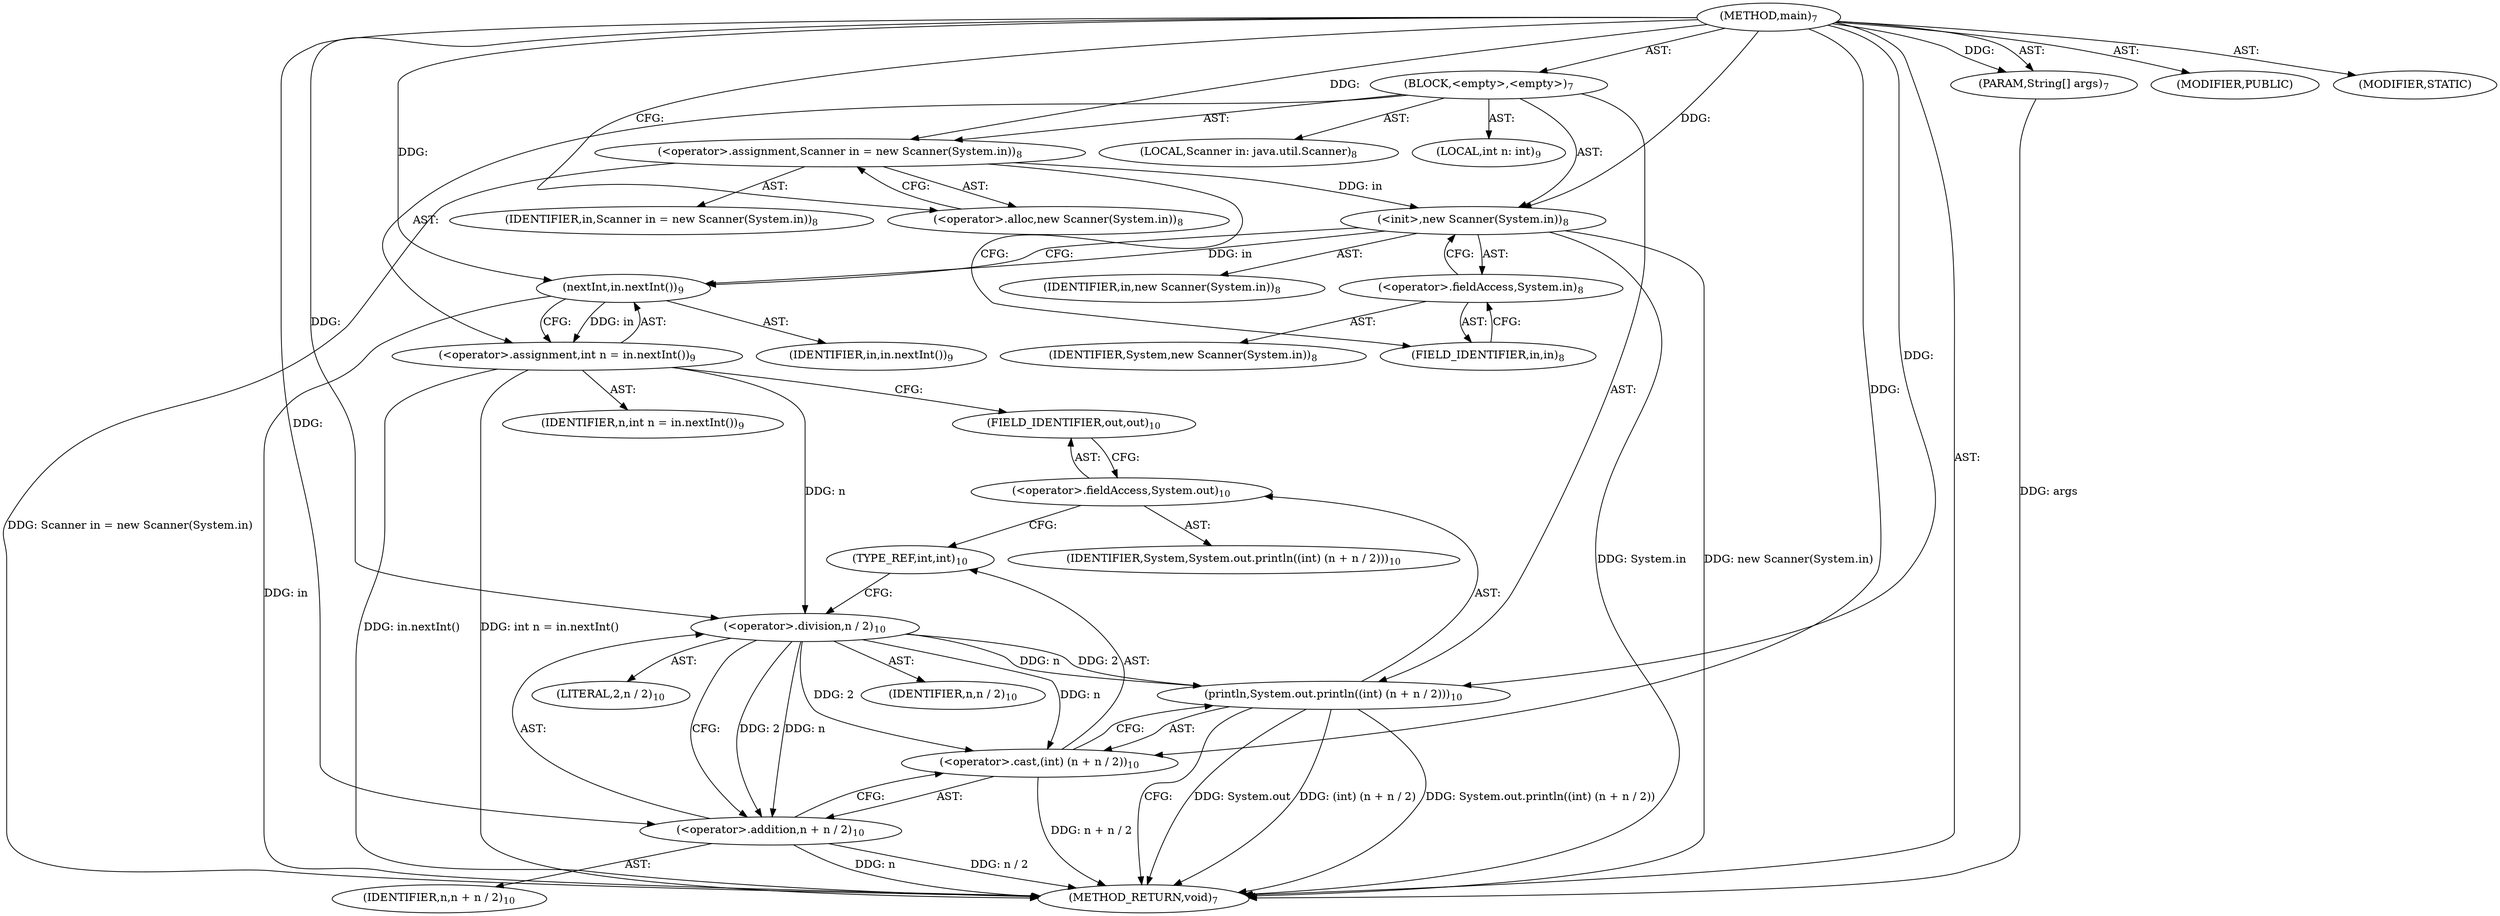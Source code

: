 digraph "main" {  
"19" [label = <(METHOD,main)<SUB>7</SUB>> ]
"20" [label = <(PARAM,String[] args)<SUB>7</SUB>> ]
"21" [label = <(BLOCK,&lt;empty&gt;,&lt;empty&gt;)<SUB>7</SUB>> ]
"4" [label = <(LOCAL,Scanner in: java.util.Scanner)<SUB>8</SUB>> ]
"22" [label = <(&lt;operator&gt;.assignment,Scanner in = new Scanner(System.in))<SUB>8</SUB>> ]
"23" [label = <(IDENTIFIER,in,Scanner in = new Scanner(System.in))<SUB>8</SUB>> ]
"24" [label = <(&lt;operator&gt;.alloc,new Scanner(System.in))<SUB>8</SUB>> ]
"25" [label = <(&lt;init&gt;,new Scanner(System.in))<SUB>8</SUB>> ]
"3" [label = <(IDENTIFIER,in,new Scanner(System.in))<SUB>8</SUB>> ]
"26" [label = <(&lt;operator&gt;.fieldAccess,System.in)<SUB>8</SUB>> ]
"27" [label = <(IDENTIFIER,System,new Scanner(System.in))<SUB>8</SUB>> ]
"28" [label = <(FIELD_IDENTIFIER,in,in)<SUB>8</SUB>> ]
"29" [label = <(LOCAL,int n: int)<SUB>9</SUB>> ]
"30" [label = <(&lt;operator&gt;.assignment,int n = in.nextInt())<SUB>9</SUB>> ]
"31" [label = <(IDENTIFIER,n,int n = in.nextInt())<SUB>9</SUB>> ]
"32" [label = <(nextInt,in.nextInt())<SUB>9</SUB>> ]
"33" [label = <(IDENTIFIER,in,in.nextInt())<SUB>9</SUB>> ]
"34" [label = <(println,System.out.println((int) (n + n / 2)))<SUB>10</SUB>> ]
"35" [label = <(&lt;operator&gt;.fieldAccess,System.out)<SUB>10</SUB>> ]
"36" [label = <(IDENTIFIER,System,System.out.println((int) (n + n / 2)))<SUB>10</SUB>> ]
"37" [label = <(FIELD_IDENTIFIER,out,out)<SUB>10</SUB>> ]
"38" [label = <(&lt;operator&gt;.cast,(int) (n + n / 2))<SUB>10</SUB>> ]
"39" [label = <(TYPE_REF,int,int)<SUB>10</SUB>> ]
"40" [label = <(&lt;operator&gt;.addition,n + n / 2)<SUB>10</SUB>> ]
"41" [label = <(IDENTIFIER,n,n + n / 2)<SUB>10</SUB>> ]
"42" [label = <(&lt;operator&gt;.division,n / 2)<SUB>10</SUB>> ]
"43" [label = <(IDENTIFIER,n,n / 2)<SUB>10</SUB>> ]
"44" [label = <(LITERAL,2,n / 2)<SUB>10</SUB>> ]
"45" [label = <(MODIFIER,PUBLIC)> ]
"46" [label = <(MODIFIER,STATIC)> ]
"47" [label = <(METHOD_RETURN,void)<SUB>7</SUB>> ]
  "19" -> "20"  [ label = "AST: "] 
  "19" -> "21"  [ label = "AST: "] 
  "19" -> "45"  [ label = "AST: "] 
  "19" -> "46"  [ label = "AST: "] 
  "19" -> "47"  [ label = "AST: "] 
  "21" -> "4"  [ label = "AST: "] 
  "21" -> "22"  [ label = "AST: "] 
  "21" -> "25"  [ label = "AST: "] 
  "21" -> "29"  [ label = "AST: "] 
  "21" -> "30"  [ label = "AST: "] 
  "21" -> "34"  [ label = "AST: "] 
  "22" -> "23"  [ label = "AST: "] 
  "22" -> "24"  [ label = "AST: "] 
  "25" -> "3"  [ label = "AST: "] 
  "25" -> "26"  [ label = "AST: "] 
  "26" -> "27"  [ label = "AST: "] 
  "26" -> "28"  [ label = "AST: "] 
  "30" -> "31"  [ label = "AST: "] 
  "30" -> "32"  [ label = "AST: "] 
  "32" -> "33"  [ label = "AST: "] 
  "34" -> "35"  [ label = "AST: "] 
  "34" -> "38"  [ label = "AST: "] 
  "35" -> "36"  [ label = "AST: "] 
  "35" -> "37"  [ label = "AST: "] 
  "38" -> "39"  [ label = "AST: "] 
  "38" -> "40"  [ label = "AST: "] 
  "40" -> "41"  [ label = "AST: "] 
  "40" -> "42"  [ label = "AST: "] 
  "42" -> "43"  [ label = "AST: "] 
  "42" -> "44"  [ label = "AST: "] 
  "22" -> "28"  [ label = "CFG: "] 
  "25" -> "32"  [ label = "CFG: "] 
  "30" -> "37"  [ label = "CFG: "] 
  "34" -> "47"  [ label = "CFG: "] 
  "24" -> "22"  [ label = "CFG: "] 
  "26" -> "25"  [ label = "CFG: "] 
  "32" -> "30"  [ label = "CFG: "] 
  "35" -> "39"  [ label = "CFG: "] 
  "38" -> "34"  [ label = "CFG: "] 
  "28" -> "26"  [ label = "CFG: "] 
  "37" -> "35"  [ label = "CFG: "] 
  "39" -> "42"  [ label = "CFG: "] 
  "40" -> "38"  [ label = "CFG: "] 
  "42" -> "40"  [ label = "CFG: "] 
  "19" -> "24"  [ label = "CFG: "] 
  "20" -> "47"  [ label = "DDG: args"] 
  "22" -> "47"  [ label = "DDG: Scanner in = new Scanner(System.in)"] 
  "25" -> "47"  [ label = "DDG: System.in"] 
  "25" -> "47"  [ label = "DDG: new Scanner(System.in)"] 
  "32" -> "47"  [ label = "DDG: in"] 
  "30" -> "47"  [ label = "DDG: in.nextInt()"] 
  "30" -> "47"  [ label = "DDG: int n = in.nextInt()"] 
  "34" -> "47"  [ label = "DDG: System.out"] 
  "40" -> "47"  [ label = "DDG: n"] 
  "40" -> "47"  [ label = "DDG: n / 2"] 
  "38" -> "47"  [ label = "DDG: n + n / 2"] 
  "34" -> "47"  [ label = "DDG: (int) (n + n / 2)"] 
  "34" -> "47"  [ label = "DDG: System.out.println((int) (n + n / 2))"] 
  "19" -> "20"  [ label = "DDG: "] 
  "19" -> "22"  [ label = "DDG: "] 
  "32" -> "30"  [ label = "DDG: in"] 
  "22" -> "25"  [ label = "DDG: in"] 
  "19" -> "25"  [ label = "DDG: "] 
  "19" -> "34"  [ label = "DDG: "] 
  "42" -> "34"  [ label = "DDG: n"] 
  "42" -> "34"  [ label = "DDG: 2"] 
  "25" -> "32"  [ label = "DDG: in"] 
  "19" -> "32"  [ label = "DDG: "] 
  "19" -> "38"  [ label = "DDG: "] 
  "42" -> "38"  [ label = "DDG: n"] 
  "42" -> "38"  [ label = "DDG: 2"] 
  "42" -> "40"  [ label = "DDG: n"] 
  "19" -> "40"  [ label = "DDG: "] 
  "42" -> "40"  [ label = "DDG: 2"] 
  "30" -> "42"  [ label = "DDG: n"] 
  "19" -> "42"  [ label = "DDG: "] 
}
